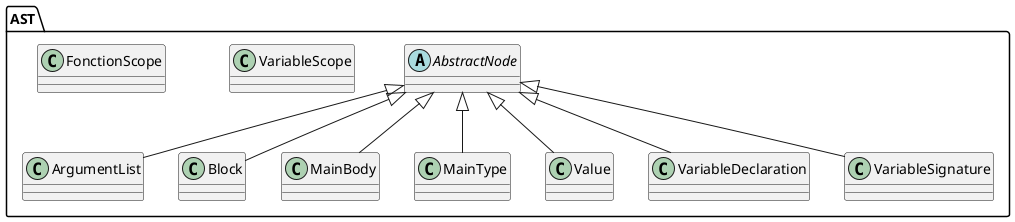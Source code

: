 @startuml

package AST {
    abstract class AbstractNode
    class ArgumentList
    class Block
    class MainBody
    class MainType
    class Value
    class VariableDeclaration
    class VariableSignature
    
    class VariableScope
    class FonctionScope
    
	
    AbstractNode <|-- ArgumentList
    AbstractNode <|-- Block
    AbstractNode <|-- MainBody
    AbstractNode <|-- MainType
    AbstractNode <|-- Value
    AbstractNode <|-- VariableDeclaration
    AbstractNode <|-- VariableSignature
}

@enduml
